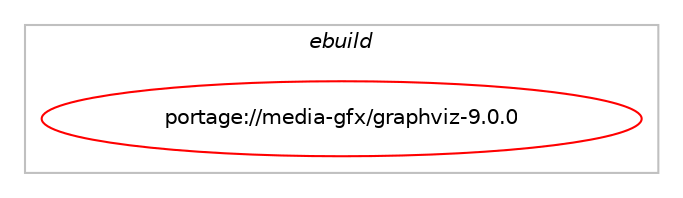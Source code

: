 digraph prolog {

# *************
# Graph options
# *************

newrank=true;
concentrate=true;
compound=true;
graph [rankdir=LR,fontname=Helvetica,fontsize=10,ranksep=1.5];#, ranksep=2.5, nodesep=0.2];
edge  [arrowhead=vee];
node  [fontname=Helvetica,fontsize=10];

# **********
# The ebuild
# **********

subgraph cluster_leftcol {
color=gray;
label=<<i>ebuild</i>>;
id [label="portage://media-gfx/graphviz-9.0.0", color=red, width=4, href="../media-gfx/graphviz-9.0.0.svg"];
}

# ****************
# The dependencies
# ****************

subgraph cluster_midcol {
color=gray;
label=<<i>dependencies</i>>;
subgraph cluster_compile {
fillcolor="#eeeeee";
style=filled;
label=<<i>compile</i>>;
# *** BEGIN UNKNOWN DEPENDENCY TYPE (TODO) ***
# id -> equal(use_conditional_group(positive,X,portage://media-gfx/graphviz-9.0.0,[package_dependency(portage://media-gfx/graphviz-9.0.0,install,no,x11-base,xorg-proto,none,[,,],[],[])]))
# *** END UNKNOWN DEPENDENCY TYPE (TODO) ***

# *** BEGIN UNKNOWN DEPENDENCY TYPE (TODO) ***
# id -> equal(use_conditional_group(positive,X,portage://media-gfx/graphviz-9.0.0,[package_dependency(portage://media-gfx/graphviz-9.0.0,install,no,x11-libs,libX11,none,[,,],[],[])]))
# *** END UNKNOWN DEPENDENCY TYPE (TODO) ***

# *** BEGIN UNKNOWN DEPENDENCY TYPE (TODO) ***
# id -> equal(use_conditional_group(positive,cairo,portage://media-gfx/graphviz-9.0.0,[package_dependency(portage://media-gfx/graphviz-9.0.0,install,no,x11-libs,cairo,greaterequal,[1.1.10,,,1.1.10],[],[use(enable(svg),positive)]),package_dependency(portage://media-gfx/graphviz-9.0.0,install,no,x11-libs,pango,greaterequal,[1.12,,,1.12],[],[])]))
# *** END UNKNOWN DEPENDENCY TYPE (TODO) ***

# *** BEGIN UNKNOWN DEPENDENCY TYPE (TODO) ***
# id -> equal(use_conditional_group(positive,devil,portage://media-gfx/graphviz-9.0.0,[package_dependency(portage://media-gfx/graphviz-9.0.0,install,no,media-libs,devil,none,[,,],[],[use(enable(png),none),use(enable(jpeg),none)])]))
# *** END UNKNOWN DEPENDENCY TYPE (TODO) ***

# *** BEGIN UNKNOWN DEPENDENCY TYPE (TODO) ***
# id -> equal(use_conditional_group(positive,gtk2,portage://media-gfx/graphviz-9.0.0,[package_dependency(portage://media-gfx/graphviz-9.0.0,install,no,x11-libs,gdk-pixbuf,none,[,,],[slot(2)],[]),package_dependency(portage://media-gfx/graphviz-9.0.0,install,no,x11-libs,gtk+,none,[,,],[slot(2)],[])]))
# *** END UNKNOWN DEPENDENCY TYPE (TODO) ***

# *** BEGIN UNKNOWN DEPENDENCY TYPE (TODO) ***
# id -> equal(use_conditional_group(positive,gts,portage://media-gfx/graphviz-9.0.0,[package_dependency(portage://media-gfx/graphviz-9.0.0,install,no,sci-libs,gts,none,[,,],[],[])]))
# *** END UNKNOWN DEPENDENCY TYPE (TODO) ***

# *** BEGIN UNKNOWN DEPENDENCY TYPE (TODO) ***
# id -> equal(use_conditional_group(positive,guile,portage://media-gfx/graphviz-9.0.0,[package_dependency(portage://media-gfx/graphviz-9.0.0,install,no,dev-scheme,guile,none,[,,],[],[])]))
# *** END UNKNOWN DEPENDENCY TYPE (TODO) ***

# *** BEGIN UNKNOWN DEPENDENCY TYPE (TODO) ***
# id -> equal(use_conditional_group(positive,lasi,portage://media-gfx/graphviz-9.0.0,[package_dependency(portage://media-gfx/graphviz-9.0.0,install,no,media-libs,lasi,none,[,,],[],[])]))
# *** END UNKNOWN DEPENDENCY TYPE (TODO) ***

# *** BEGIN UNKNOWN DEPENDENCY TYPE (TODO) ***
# id -> equal(use_conditional_group(positive,pdf,portage://media-gfx/graphviz-9.0.0,[package_dependency(portage://media-gfx/graphviz-9.0.0,install,no,app-text,poppler,none,[,,],[],[])]))
# *** END UNKNOWN DEPENDENCY TYPE (TODO) ***

# *** BEGIN UNKNOWN DEPENDENCY TYPE (TODO) ***
# id -> equal(use_conditional_group(positive,perl,portage://media-gfx/graphviz-9.0.0,[package_dependency(portage://media-gfx/graphviz-9.0.0,install,no,dev-lang,perl,none,[,,],any_same_slot,[])]))
# *** END UNKNOWN DEPENDENCY TYPE (TODO) ***

# *** BEGIN UNKNOWN DEPENDENCY TYPE (TODO) ***
# id -> equal(use_conditional_group(positive,postscript,portage://media-gfx/graphviz-9.0.0,[package_dependency(portage://media-gfx/graphviz-9.0.0,install,no,app-text,ghostscript-gpl,none,[,,],[],[])]))
# *** END UNKNOWN DEPENDENCY TYPE (TODO) ***

# *** BEGIN UNKNOWN DEPENDENCY TYPE (TODO) ***
# id -> equal(use_conditional_group(positive,python,portage://media-gfx/graphviz-9.0.0,[use_conditional_group(positive,python_single_target_python3_10,portage://media-gfx/graphviz-9.0.0,[package_dependency(portage://media-gfx/graphviz-9.0.0,install,no,dev-lang,python,none,[,,],[slot(3.10)],[])]),use_conditional_group(positive,python_single_target_python3_11,portage://media-gfx/graphviz-9.0.0,[package_dependency(portage://media-gfx/graphviz-9.0.0,install,no,dev-lang,python,none,[,,],[slot(3.11)],[])]),use_conditional_group(positive,python_single_target_python3_12,portage://media-gfx/graphviz-9.0.0,[package_dependency(portage://media-gfx/graphviz-9.0.0,install,no,dev-lang,python,none,[,,],[slot(3.12)],[])])]))
# *** END UNKNOWN DEPENDENCY TYPE (TODO) ***

# *** BEGIN UNKNOWN DEPENDENCY TYPE (TODO) ***
# id -> equal(use_conditional_group(positive,qt5,portage://media-gfx/graphviz-9.0.0,[package_dependency(portage://media-gfx/graphviz-9.0.0,install,no,dev-qt,qtcore,none,[,,],[slot(5)],[]),package_dependency(portage://media-gfx/graphviz-9.0.0,install,no,dev-qt,qtgui,none,[,,],[slot(5)],[]),package_dependency(portage://media-gfx/graphviz-9.0.0,install,no,dev-qt,qtprintsupport,none,[,,],[slot(5)],[]),package_dependency(portage://media-gfx/graphviz-9.0.0,install,no,dev-qt,qtwidgets,none,[,,],[slot(5)],[])]))
# *** END UNKNOWN DEPENDENCY TYPE (TODO) ***

# *** BEGIN UNKNOWN DEPENDENCY TYPE (TODO) ***
# id -> equal(use_conditional_group(positive,ruby,portage://media-gfx/graphviz-9.0.0,[package_dependency(portage://media-gfx/graphviz-9.0.0,install,no,dev-lang,ruby,none,[,,],any_different_slot,[])]))
# *** END UNKNOWN DEPENDENCY TYPE (TODO) ***

# *** BEGIN UNKNOWN DEPENDENCY TYPE (TODO) ***
# id -> equal(use_conditional_group(positive,svg,portage://media-gfx/graphviz-9.0.0,[package_dependency(portage://media-gfx/graphviz-9.0.0,install,no,gnome-base,librsvg,none,[,,],[],[])]))
# *** END UNKNOWN DEPENDENCY TYPE (TODO) ***

# *** BEGIN UNKNOWN DEPENDENCY TYPE (TODO) ***
# id -> equal(use_conditional_group(positive,tcl,portage://media-gfx/graphviz-9.0.0,[package_dependency(portage://media-gfx/graphviz-9.0.0,install,no,dev-lang,tcl,greaterequal,[8.3,,,8.3],any_same_slot,[])]))
# *** END UNKNOWN DEPENDENCY TYPE (TODO) ***

# *** BEGIN UNKNOWN DEPENDENCY TYPE (TODO) ***
# id -> equal(use_conditional_group(positive,webp,portage://media-gfx/graphviz-9.0.0,[package_dependency(portage://media-gfx/graphviz-9.0.0,install,no,media-libs,libwebp,none,[,,],any_same_slot,[])]))
# *** END UNKNOWN DEPENDENCY TYPE (TODO) ***

# *** BEGIN UNKNOWN DEPENDENCY TYPE (TODO) ***
# id -> equal(package_dependency(portage://media-gfx/graphviz-9.0.0,install,no,dev-libs,expat,greaterequal,[2,,,2],[],[]))
# *** END UNKNOWN DEPENDENCY TYPE (TODO) ***

# *** BEGIN UNKNOWN DEPENDENCY TYPE (TODO) ***
# id -> equal(package_dependency(portage://media-gfx/graphviz-9.0.0,install,no,dev-libs,glib,greaterequal,[2.11.1,,,2.11.1],[slot(2)],[]))
# *** END UNKNOWN DEPENDENCY TYPE (TODO) ***

# *** BEGIN UNKNOWN DEPENDENCY TYPE (TODO) ***
# id -> equal(package_dependency(portage://media-gfx/graphviz-9.0.0,install,no,dev-libs,libltdl,none,[,,],[],[]))
# *** END UNKNOWN DEPENDENCY TYPE (TODO) ***

# *** BEGIN UNKNOWN DEPENDENCY TYPE (TODO) ***
# id -> equal(package_dependency(portage://media-gfx/graphviz-9.0.0,install,no,media-libs,freetype,greaterequal,[2.1.10,,,2.1.10],[],[]))
# *** END UNKNOWN DEPENDENCY TYPE (TODO) ***

# *** BEGIN UNKNOWN DEPENDENCY TYPE (TODO) ***
# id -> equal(package_dependency(portage://media-gfx/graphviz-9.0.0,install,no,media-libs,gd,greaterequal,[2.0.34,,,2.0.34],any_same_slot,[use(enable(fontconfig),none),use(enable(jpeg),none),use(enable(png),none),use(enable(truetype),none),use(enable(zlib),none)]))
# *** END UNKNOWN DEPENDENCY TYPE (TODO) ***

# *** BEGIN UNKNOWN DEPENDENCY TYPE (TODO) ***
# id -> equal(package_dependency(portage://media-gfx/graphviz-9.0.0,install,no,media-libs,libjpeg-turbo,none,[,,],any_same_slot,[]))
# *** END UNKNOWN DEPENDENCY TYPE (TODO) ***

# *** BEGIN UNKNOWN DEPENDENCY TYPE (TODO) ***
# id -> equal(package_dependency(portage://media-gfx/graphviz-9.0.0,install,no,media-libs,libpng,greaterequal,[1.2,,,1.2],any_same_slot,[]))
# *** END UNKNOWN DEPENDENCY TYPE (TODO) ***

# *** BEGIN UNKNOWN DEPENDENCY TYPE (TODO) ***
# id -> equal(package_dependency(portage://media-gfx/graphviz-9.0.0,install,no,sys-libs,zlib,none,[,,],[],[]))
# *** END UNKNOWN DEPENDENCY TYPE (TODO) ***

# *** BEGIN UNKNOWN DEPENDENCY TYPE (TODO) ***
# id -> equal(package_dependency(portage://media-gfx/graphviz-9.0.0,install,no,virtual,libiconv,none,[,,],[],[]))
# *** END UNKNOWN DEPENDENCY TYPE (TODO) ***

}
subgraph cluster_compileandrun {
fillcolor="#eeeeee";
style=filled;
label=<<i>compile and run</i>>;
}
subgraph cluster_run {
fillcolor="#eeeeee";
style=filled;
label=<<i>run</i>>;
# *** BEGIN UNKNOWN DEPENDENCY TYPE (TODO) ***
# id -> equal(use_conditional_group(positive,X,portage://media-gfx/graphviz-9.0.0,[package_dependency(portage://media-gfx/graphviz-9.0.0,run,no,x11-libs,libX11,none,[,,],[],[])]))
# *** END UNKNOWN DEPENDENCY TYPE (TODO) ***

# *** BEGIN UNKNOWN DEPENDENCY TYPE (TODO) ***
# id -> equal(use_conditional_group(positive,cairo,portage://media-gfx/graphviz-9.0.0,[package_dependency(portage://media-gfx/graphviz-9.0.0,run,no,x11-libs,cairo,greaterequal,[1.1.10,,,1.1.10],[],[use(enable(svg),positive)]),package_dependency(portage://media-gfx/graphviz-9.0.0,run,no,x11-libs,pango,greaterequal,[1.12,,,1.12],[],[])]))
# *** END UNKNOWN DEPENDENCY TYPE (TODO) ***

# *** BEGIN UNKNOWN DEPENDENCY TYPE (TODO) ***
# id -> equal(use_conditional_group(positive,devil,portage://media-gfx/graphviz-9.0.0,[package_dependency(portage://media-gfx/graphviz-9.0.0,run,no,media-libs,devil,none,[,,],[],[use(enable(png),none),use(enable(jpeg),none)])]))
# *** END UNKNOWN DEPENDENCY TYPE (TODO) ***

# *** BEGIN UNKNOWN DEPENDENCY TYPE (TODO) ***
# id -> equal(use_conditional_group(positive,gtk2,portage://media-gfx/graphviz-9.0.0,[package_dependency(portage://media-gfx/graphviz-9.0.0,run,no,x11-libs,gdk-pixbuf,none,[,,],[slot(2)],[]),package_dependency(portage://media-gfx/graphviz-9.0.0,run,no,x11-libs,gtk+,none,[,,],[slot(2)],[])]))
# *** END UNKNOWN DEPENDENCY TYPE (TODO) ***

# *** BEGIN UNKNOWN DEPENDENCY TYPE (TODO) ***
# id -> equal(use_conditional_group(positive,gts,portage://media-gfx/graphviz-9.0.0,[package_dependency(portage://media-gfx/graphviz-9.0.0,run,no,sci-libs,gts,none,[,,],[],[])]))
# *** END UNKNOWN DEPENDENCY TYPE (TODO) ***

# *** BEGIN UNKNOWN DEPENDENCY TYPE (TODO) ***
# id -> equal(use_conditional_group(positive,guile,portage://media-gfx/graphviz-9.0.0,[package_dependency(portage://media-gfx/graphviz-9.0.0,run,no,dev-scheme,guile,none,[,,],[],[])]))
# *** END UNKNOWN DEPENDENCY TYPE (TODO) ***

# *** BEGIN UNKNOWN DEPENDENCY TYPE (TODO) ***
# id -> equal(use_conditional_group(positive,lasi,portage://media-gfx/graphviz-9.0.0,[package_dependency(portage://media-gfx/graphviz-9.0.0,run,no,media-libs,lasi,none,[,,],[],[])]))
# *** END UNKNOWN DEPENDENCY TYPE (TODO) ***

# *** BEGIN UNKNOWN DEPENDENCY TYPE (TODO) ***
# id -> equal(use_conditional_group(positive,pdf,portage://media-gfx/graphviz-9.0.0,[package_dependency(portage://media-gfx/graphviz-9.0.0,run,no,app-text,poppler,none,[,,],[],[])]))
# *** END UNKNOWN DEPENDENCY TYPE (TODO) ***

# *** BEGIN UNKNOWN DEPENDENCY TYPE (TODO) ***
# id -> equal(use_conditional_group(positive,perl,portage://media-gfx/graphviz-9.0.0,[package_dependency(portage://media-gfx/graphviz-9.0.0,run,no,dev-lang,perl,none,[,,],any_same_slot,[])]))
# *** END UNKNOWN DEPENDENCY TYPE (TODO) ***

# *** BEGIN UNKNOWN DEPENDENCY TYPE (TODO) ***
# id -> equal(use_conditional_group(positive,postscript,portage://media-gfx/graphviz-9.0.0,[package_dependency(portage://media-gfx/graphviz-9.0.0,run,no,app-text,ghostscript-gpl,none,[,,],[],[])]))
# *** END UNKNOWN DEPENDENCY TYPE (TODO) ***

# *** BEGIN UNKNOWN DEPENDENCY TYPE (TODO) ***
# id -> equal(use_conditional_group(positive,python,portage://media-gfx/graphviz-9.0.0,[use_conditional_group(positive,python_single_target_python3_10,portage://media-gfx/graphviz-9.0.0,[package_dependency(portage://media-gfx/graphviz-9.0.0,run,no,dev-lang,python,none,[,,],[slot(3.10)],[])]),use_conditional_group(positive,python_single_target_python3_11,portage://media-gfx/graphviz-9.0.0,[package_dependency(portage://media-gfx/graphviz-9.0.0,run,no,dev-lang,python,none,[,,],[slot(3.11)],[])]),use_conditional_group(positive,python_single_target_python3_12,portage://media-gfx/graphviz-9.0.0,[package_dependency(portage://media-gfx/graphviz-9.0.0,run,no,dev-lang,python,none,[,,],[slot(3.12)],[])])]))
# *** END UNKNOWN DEPENDENCY TYPE (TODO) ***

# *** BEGIN UNKNOWN DEPENDENCY TYPE (TODO) ***
# id -> equal(use_conditional_group(positive,qt5,portage://media-gfx/graphviz-9.0.0,[package_dependency(portage://media-gfx/graphviz-9.0.0,run,no,dev-qt,qtcore,none,[,,],[slot(5)],[]),package_dependency(portage://media-gfx/graphviz-9.0.0,run,no,dev-qt,qtgui,none,[,,],[slot(5)],[]),package_dependency(portage://media-gfx/graphviz-9.0.0,run,no,dev-qt,qtprintsupport,none,[,,],[slot(5)],[]),package_dependency(portage://media-gfx/graphviz-9.0.0,run,no,dev-qt,qtwidgets,none,[,,],[slot(5)],[])]))
# *** END UNKNOWN DEPENDENCY TYPE (TODO) ***

# *** BEGIN UNKNOWN DEPENDENCY TYPE (TODO) ***
# id -> equal(use_conditional_group(positive,ruby,portage://media-gfx/graphviz-9.0.0,[package_dependency(portage://media-gfx/graphviz-9.0.0,run,no,dev-lang,ruby,none,[,,],any_different_slot,[])]))
# *** END UNKNOWN DEPENDENCY TYPE (TODO) ***

# *** BEGIN UNKNOWN DEPENDENCY TYPE (TODO) ***
# id -> equal(use_conditional_group(positive,svg,portage://media-gfx/graphviz-9.0.0,[package_dependency(portage://media-gfx/graphviz-9.0.0,run,no,gnome-base,librsvg,none,[,,],[],[])]))
# *** END UNKNOWN DEPENDENCY TYPE (TODO) ***

# *** BEGIN UNKNOWN DEPENDENCY TYPE (TODO) ***
# id -> equal(use_conditional_group(positive,tcl,portage://media-gfx/graphviz-9.0.0,[package_dependency(portage://media-gfx/graphviz-9.0.0,run,no,dev-lang,tcl,greaterequal,[8.3,,,8.3],any_same_slot,[])]))
# *** END UNKNOWN DEPENDENCY TYPE (TODO) ***

# *** BEGIN UNKNOWN DEPENDENCY TYPE (TODO) ***
# id -> equal(use_conditional_group(positive,webp,portage://media-gfx/graphviz-9.0.0,[package_dependency(portage://media-gfx/graphviz-9.0.0,run,no,media-libs,libwebp,none,[,,],any_same_slot,[])]))
# *** END UNKNOWN DEPENDENCY TYPE (TODO) ***

# *** BEGIN UNKNOWN DEPENDENCY TYPE (TODO) ***
# id -> equal(package_dependency(portage://media-gfx/graphviz-9.0.0,run,no,dev-libs,expat,greaterequal,[2,,,2],[],[]))
# *** END UNKNOWN DEPENDENCY TYPE (TODO) ***

# *** BEGIN UNKNOWN DEPENDENCY TYPE (TODO) ***
# id -> equal(package_dependency(portage://media-gfx/graphviz-9.0.0,run,no,dev-libs,glib,greaterequal,[2.11.1,,,2.11.1],[slot(2)],[]))
# *** END UNKNOWN DEPENDENCY TYPE (TODO) ***

# *** BEGIN UNKNOWN DEPENDENCY TYPE (TODO) ***
# id -> equal(package_dependency(portage://media-gfx/graphviz-9.0.0,run,no,dev-libs,libltdl,none,[,,],[],[]))
# *** END UNKNOWN DEPENDENCY TYPE (TODO) ***

# *** BEGIN UNKNOWN DEPENDENCY TYPE (TODO) ***
# id -> equal(package_dependency(portage://media-gfx/graphviz-9.0.0,run,no,media-libs,freetype,greaterequal,[2.1.10,,,2.1.10],[],[]))
# *** END UNKNOWN DEPENDENCY TYPE (TODO) ***

# *** BEGIN UNKNOWN DEPENDENCY TYPE (TODO) ***
# id -> equal(package_dependency(portage://media-gfx/graphviz-9.0.0,run,no,media-libs,gd,greaterequal,[2.0.34,,,2.0.34],any_same_slot,[use(enable(fontconfig),none),use(enable(jpeg),none),use(enable(png),none),use(enable(truetype),none),use(enable(zlib),none)]))
# *** END UNKNOWN DEPENDENCY TYPE (TODO) ***

# *** BEGIN UNKNOWN DEPENDENCY TYPE (TODO) ***
# id -> equal(package_dependency(portage://media-gfx/graphviz-9.0.0,run,no,media-libs,libjpeg-turbo,none,[,,],any_same_slot,[]))
# *** END UNKNOWN DEPENDENCY TYPE (TODO) ***

# *** BEGIN UNKNOWN DEPENDENCY TYPE (TODO) ***
# id -> equal(package_dependency(portage://media-gfx/graphviz-9.0.0,run,no,media-libs,libpng,greaterequal,[1.2,,,1.2],any_same_slot,[]))
# *** END UNKNOWN DEPENDENCY TYPE (TODO) ***

# *** BEGIN UNKNOWN DEPENDENCY TYPE (TODO) ***
# id -> equal(package_dependency(portage://media-gfx/graphviz-9.0.0,run,no,sys-libs,zlib,none,[,,],[],[]))
# *** END UNKNOWN DEPENDENCY TYPE (TODO) ***

# *** BEGIN UNKNOWN DEPENDENCY TYPE (TODO) ***
# id -> equal(package_dependency(portage://media-gfx/graphviz-9.0.0,run,no,virtual,libiconv,none,[,,],[],[]))
# *** END UNKNOWN DEPENDENCY TYPE (TODO) ***

}
}

# **************
# The candidates
# **************

subgraph cluster_choices {
rank=same;
color=gray;
label=<<i>candidates</i>>;

}

}
